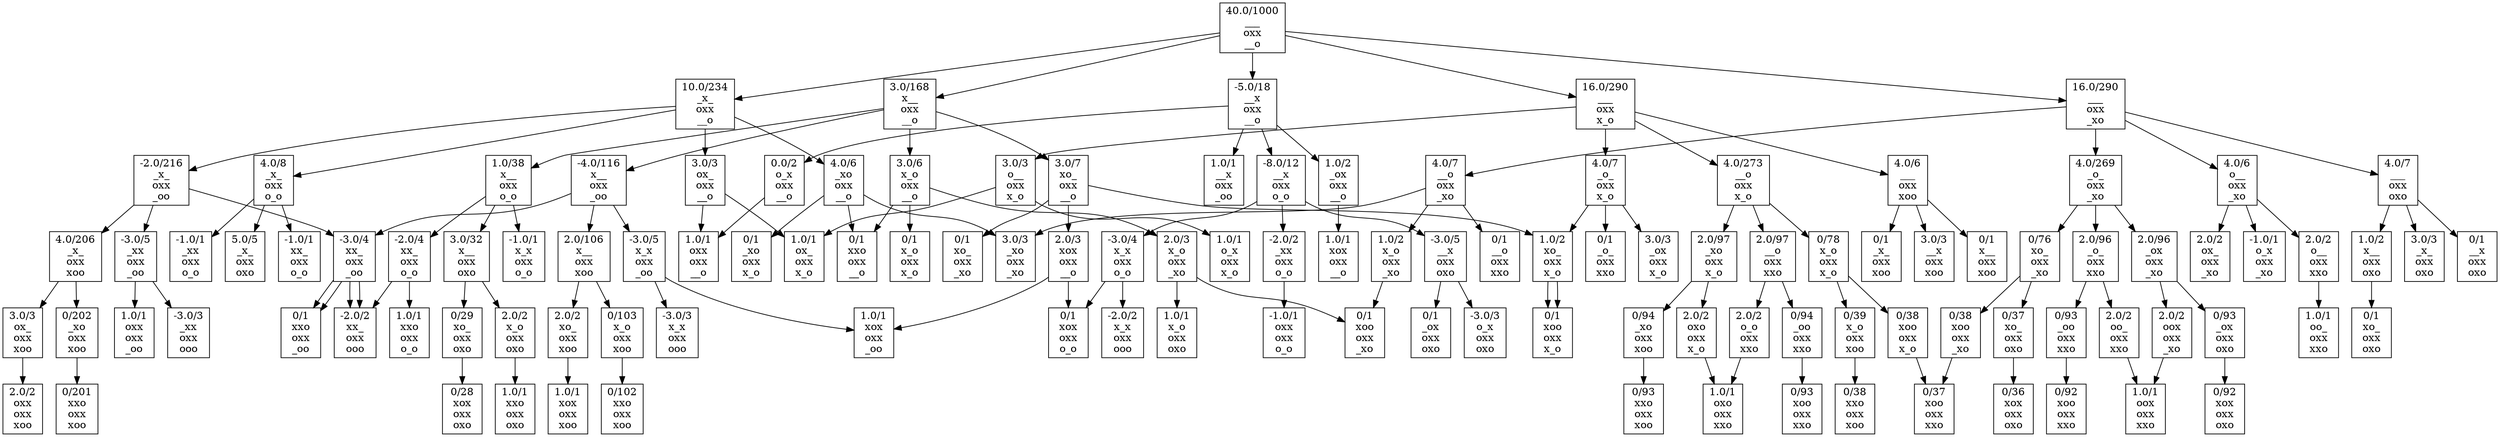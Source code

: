 digraph G {
    node [shape=box];
    "40.0/1000
___
oxx
__o
" -> "3.0/168
x__
oxx
__o
"
    "40.0/1000
___
oxx
__o
" -> "10.0/234
_x_
oxx
__o
"
    "40.0/1000
___
oxx
__o
" -> "-5.0/18
__x
oxx
__o
"
    "40.0/1000
___
oxx
__o
" -> "16.0/290
___
oxx
x_o
"
    "40.0/1000
___
oxx
__o
" -> "16.0/290
___
oxx
_xo
"
    "3.0/168
x__
oxx
__o
" -> "3.0/7
xo_
oxx
__o
"
    "3.0/168
x__
oxx
__o
" -> "3.0/6
x_o
oxx
__o
"
    "3.0/168
x__
oxx
__o
" -> "1.0/38
x__
oxx
o_o
"
    "3.0/168
x__
oxx
__o
" -> "-4.0/116
x__
oxx
_oo
"
    "10.0/234
_x_
oxx
__o
" -> "3.0/3
ox_
oxx
__o
"
    "10.0/234
_x_
oxx
__o
" -> "4.0/6
_xo
oxx
__o
"
    "10.0/234
_x_
oxx
__o
" -> "4.0/8
_x_
oxx
o_o
"
    "10.0/234
_x_
oxx
__o
" -> "-2.0/216
_x_
oxx
_oo
"
    "-5.0/18
__x
oxx
__o
" -> "0.0/2
o_x
oxx
__o
"
    "-5.0/18
__x
oxx
__o
" -> "1.0/2
_ox
oxx
__o
"
    "-5.0/18
__x
oxx
__o
" -> "-8.0/12
__x
oxx
o_o
"
    "-5.0/18
__x
oxx
__o
" -> "1.0/1
__x
oxx
_oo
"
    "16.0/290
___
oxx
x_o
" -> "3.0/3
o__
oxx
x_o
"
    "16.0/290
___
oxx
x_o
" -> "4.0/7
_o_
oxx
x_o
"
    "16.0/290
___
oxx
x_o
" -> "4.0/273
__o
oxx
x_o
"
    "16.0/290
___
oxx
x_o
" -> "4.0/6
___
oxx
xoo
"
    "16.0/290
___
oxx
_xo
" -> "4.0/6
o__
oxx
_xo
"
    "16.0/290
___
oxx
_xo
" -> "4.0/269
_o_
oxx
_xo
"
    "16.0/290
___
oxx
_xo
" -> "4.0/7
__o
oxx
_xo
"
    "16.0/290
___
oxx
_xo
" -> "4.0/7
___
oxx
oxo
"
    "3.0/7
xo_
oxx
__o
" -> "2.0/3
xox
oxx
__o
"
    "3.0/7
xo_
oxx
__o
" -> "1.0/2
xo_
oxx
x_o
"
    "3.0/7
xo_
oxx
__o
" -> "0/1
xo_
oxx
_xo
"
    "3.0/6
x_o
oxx
__o
" -> "0/1
xxo
oxx
__o
"
    "3.0/6
x_o
oxx
__o
" -> "0/1
x_o
oxx
x_o
"
    "3.0/6
x_o
oxx
__o
" -> "2.0/3
x_o
oxx
_xo
"
    "1.0/38
x__
oxx
o_o
" -> "-2.0/4
xx_
oxx
o_o
"
    "1.0/38
x__
oxx
o_o
" -> "-1.0/1
x_x
oxx
o_o
"
    "1.0/38
x__
oxx
o_o
" -> "3.0/32
x__
oxx
oxo
"
    "-4.0/116
x__
oxx
_oo
" -> "-3.0/4
xx_
oxx
_oo
"
    "-4.0/116
x__
oxx
_oo
" -> "-3.0/5
x_x
oxx
_oo
"
    "-4.0/116
x__
oxx
_oo
" -> "2.0/106
x__
oxx
xoo
"
    "3.0/3
ox_
oxx
__o
" -> "1.0/1
oxx
oxx
__o
"
    "3.0/3
ox_
oxx
__o
" -> "1.0/1
ox_
oxx
x_o
"
    "4.0/6
_xo
oxx
__o
" -> "0/1
xxo
oxx
__o
"
    "4.0/6
_xo
oxx
__o
" -> "0/1
_xo
oxx
x_o
"
    "4.0/6
_xo
oxx
__o
" -> "3.0/3
_xo
oxx
_xo
"
    "4.0/8
_x_
oxx
o_o
" -> "-1.0/1
xx_
oxx
o_o
"
    "4.0/8
_x_
oxx
o_o
" -> "-1.0/1
_xx
oxx
o_o
"
    "4.0/8
_x_
oxx
o_o
" -> "5.0/5
_x_
oxx
oxo
"
    "-2.0/216
_x_
oxx
_oo
" -> "-3.0/4
xx_
oxx
_oo
"
    "-2.0/216
_x_
oxx
_oo
" -> "-3.0/5
_xx
oxx
_oo
"
    "-2.0/216
_x_
oxx
_oo
" -> "4.0/206
_x_
oxx
xoo
"
    "0.0/2
o_x
oxx
__o
" -> "1.0/1
oxx
oxx
__o
"
    "1.0/2
_ox
oxx
__o
" -> "1.0/1
xox
oxx
__o
"
    "-8.0/12
__x
oxx
o_o
" -> "-3.0/4
x_x
oxx
o_o
"
    "-8.0/12
__x
oxx
o_o
" -> "-2.0/2
_xx
oxx
o_o
"
    "-8.0/12
__x
oxx
o_o
" -> "-3.0/5
__x
oxx
oxo
"
    "3.0/3
o__
oxx
x_o
" -> "1.0/1
ox_
oxx
x_o
"
    "3.0/3
o__
oxx
x_o
" -> "1.0/1
o_x
oxx
x_o
"
    "4.0/7
_o_
oxx
x_o
" -> "1.0/2
xo_
oxx
x_o
"
    "4.0/7
_o_
oxx
x_o
" -> "3.0/3
_ox
oxx
x_o
"
    "4.0/7
_o_
oxx
x_o
" -> "0/1
_o_
oxx
xxo
"
    "4.0/273
__o
oxx
x_o
" -> "0/78
x_o
oxx
x_o
"
    "4.0/273
__o
oxx
x_o
" -> "2.0/97
_xo
oxx
x_o
"
    "4.0/273
__o
oxx
x_o
" -> "2.0/97
__o
oxx
xxo
"
    "4.0/6
___
oxx
xoo
" -> "0/1
x__
oxx
xoo
"
    "4.0/6
___
oxx
xoo
" -> "0/1
_x_
oxx
xoo
"
    "4.0/6
___
oxx
xoo
" -> "3.0/3
__x
oxx
xoo
"
    "4.0/6
o__
oxx
_xo
" -> "2.0/2
ox_
oxx
_xo
"
    "4.0/6
o__
oxx
_xo
" -> "-1.0/1
o_x
oxx
_xo
"
    "4.0/6
o__
oxx
_xo
" -> "2.0/2
o__
oxx
xxo
"
    "4.0/269
_o_
oxx
_xo
" -> "0/76
xo_
oxx
_xo
"
    "4.0/269
_o_
oxx
_xo
" -> "2.0/96
_ox
oxx
_xo
"
    "4.0/269
_o_
oxx
_xo
" -> "2.0/96
_o_
oxx
xxo
"
    "4.0/7
__o
oxx
_xo
" -> "1.0/2
x_o
oxx
_xo
"
    "4.0/7
__o
oxx
_xo
" -> "3.0/3
_xo
oxx
_xo
"
    "4.0/7
__o
oxx
_xo
" -> "0/1
__o
oxx
xxo
"
    "4.0/7
___
oxx
oxo
" -> "1.0/2
x__
oxx
oxo
"
    "4.0/7
___
oxx
oxo
" -> "3.0/3
_x_
oxx
oxo
"
    "4.0/7
___
oxx
oxo
" -> "0/1
__x
oxx
oxo
"
    "2.0/3
xox
oxx
__o
" -> "0/1
xox
oxx
o_o
"
    "2.0/3
xox
oxx
__o
" -> "1.0/1
xox
oxx
_oo
"
    "1.0/2
xo_
oxx
x_o
" -> "0/1
xoo
oxx
x_o
"
    "2.0/3
x_o
oxx
_xo
" -> "0/1
xoo
oxx
_xo
"
    "2.0/3
x_o
oxx
_xo
" -> "1.0/1
x_o
oxx
oxo
"
    "-2.0/4
xx_
oxx
o_o
" -> "1.0/1
xxo
oxx
o_o
"
    "-2.0/4
xx_
oxx
o_o
" -> "-2.0/2
xx_
oxx
ooo
"
    "3.0/32
x__
oxx
oxo
" -> "0/29
xo_
oxx
oxo
"
    "3.0/32
x__
oxx
oxo
" -> "2.0/2
x_o
oxx
oxo
"
    "-3.0/4
xx_
oxx
_oo
" -> "0/1
xxo
oxx
_oo
"
    "-3.0/4
xx_
oxx
_oo
" -> "-2.0/2
xx_
oxx
ooo
"
    "-3.0/5
x_x
oxx
_oo
" -> "1.0/1
xox
oxx
_oo
"
    "-3.0/5
x_x
oxx
_oo
" -> "-3.0/3
x_x
oxx
ooo
"
    "2.0/106
x__
oxx
xoo
" -> "2.0/2
xo_
oxx
xoo
"
    "2.0/106
x__
oxx
xoo
" -> "0/103
x_o
oxx
xoo
"
    "-3.0/4
xx_
oxx
_oo
" -> "0/1
xxo
oxx
_oo
"
    "-3.0/4
xx_
oxx
_oo
" -> "-2.0/2
xx_
oxx
ooo
"
    "-3.0/5
_xx
oxx
_oo
" -> "1.0/1
oxx
oxx
_oo
"
    "-3.0/5
_xx
oxx
_oo
" -> "-3.0/3
_xx
oxx
ooo
"
    "4.0/206
_x_
oxx
xoo
" -> "3.0/3
ox_
oxx
xoo
"
    "4.0/206
_x_
oxx
xoo
" -> "0/202
_xo
oxx
xoo
"
    "-3.0/4
x_x
oxx
o_o
" -> "0/1
xox
oxx
o_o
"
    "-3.0/4
x_x
oxx
o_o
" -> "-2.0/2
x_x
oxx
ooo
"
    "-2.0/2
_xx
oxx
o_o
" -> "-1.0/1
oxx
oxx
o_o
"
    "-3.0/5
__x
oxx
oxo
" -> "-3.0/3
o_x
oxx
oxo
"
    "-3.0/5
__x
oxx
oxo
" -> "0/1
_ox
oxx
oxo
"
    "1.0/2
xo_
oxx
x_o
" -> "0/1
xoo
oxx
x_o
"
    "0/78
x_o
oxx
x_o
" -> "0/38
xoo
oxx
x_o
"
    "0/78
x_o
oxx
x_o
" -> "0/39
x_o
oxx
xoo
"
    "2.0/97
_xo
oxx
x_o
" -> "2.0/2
oxo
oxx
x_o
"
    "2.0/97
_xo
oxx
x_o
" -> "0/94
_xo
oxx
xoo
"
    "2.0/97
__o
oxx
xxo
" -> "2.0/2
o_o
oxx
xxo
"
    "2.0/97
__o
oxx
xxo
" -> "0/94
_oo
oxx
xxo
"
    "2.0/2
o__
oxx
xxo
" -> "1.0/1
oo_
oxx
xxo
"
    "0/76
xo_
oxx
_xo
" -> "0/38
xoo
oxx
_xo
"
    "0/76
xo_
oxx
_xo
" -> "0/37
xo_
oxx
oxo
"
    "2.0/96
_ox
oxx
_xo
" -> "2.0/2
oox
oxx
_xo
"
    "2.0/96
_ox
oxx
_xo
" -> "0/93
_ox
oxx
oxo
"
    "2.0/96
_o_
oxx
xxo
" -> "2.0/2
oo_
oxx
xxo
"
    "2.0/96
_o_
oxx
xxo
" -> "0/93
_oo
oxx
xxo
"
    "1.0/2
x_o
oxx
_xo
" -> "0/1
xoo
oxx
_xo
"
    "1.0/2
x__
oxx
oxo
" -> "0/1
xo_
oxx
oxo
"
    "0/29
xo_
oxx
oxo
" -> "0/28
xox
oxx
oxo
"
    "2.0/2
x_o
oxx
oxo
" -> "1.0/1
xxo
oxx
oxo
"
    "2.0/2
xo_
oxx
xoo
" -> "1.0/1
xox
oxx
xoo
"
    "0/103
x_o
oxx
xoo
" -> "0/102
xxo
oxx
xoo
"
    "3.0/3
ox_
oxx
xoo
" -> "2.0/2
oxx
oxx
xoo
"
    "0/202
_xo
oxx
xoo
" -> "0/201
xxo
oxx
xoo
"
    "0/38
xoo
oxx
x_o
" -> "0/37
xoo
oxx
xxo
"
    "0/39
x_o
oxx
xoo
" -> "0/38
xxo
oxx
xoo
"
    "2.0/2
oxo
oxx
x_o
" -> "1.0/1
oxo
oxx
xxo
"
    "0/94
_xo
oxx
xoo
" -> "0/93
xxo
oxx
xoo
"
    "2.0/2
o_o
oxx
xxo
" -> "1.0/1
oxo
oxx
xxo
"
    "0/94
_oo
oxx
xxo
" -> "0/93
xoo
oxx
xxo
"
    "0/38
xoo
oxx
_xo
" -> "0/37
xoo
oxx
xxo
"
    "0/37
xo_
oxx
oxo
" -> "0/36
xox
oxx
oxo
"
    "2.0/2
oox
oxx
_xo
" -> "1.0/1
oox
oxx
xxo
"
    "0/93
_ox
oxx
oxo
" -> "0/92
xox
oxx
oxo
"
    "2.0/2
oo_
oxx
xxo
" -> "1.0/1
oox
oxx
xxo
"
    "0/93
_oo
oxx
xxo
" -> "0/92
xoo
oxx
xxo
"
}
